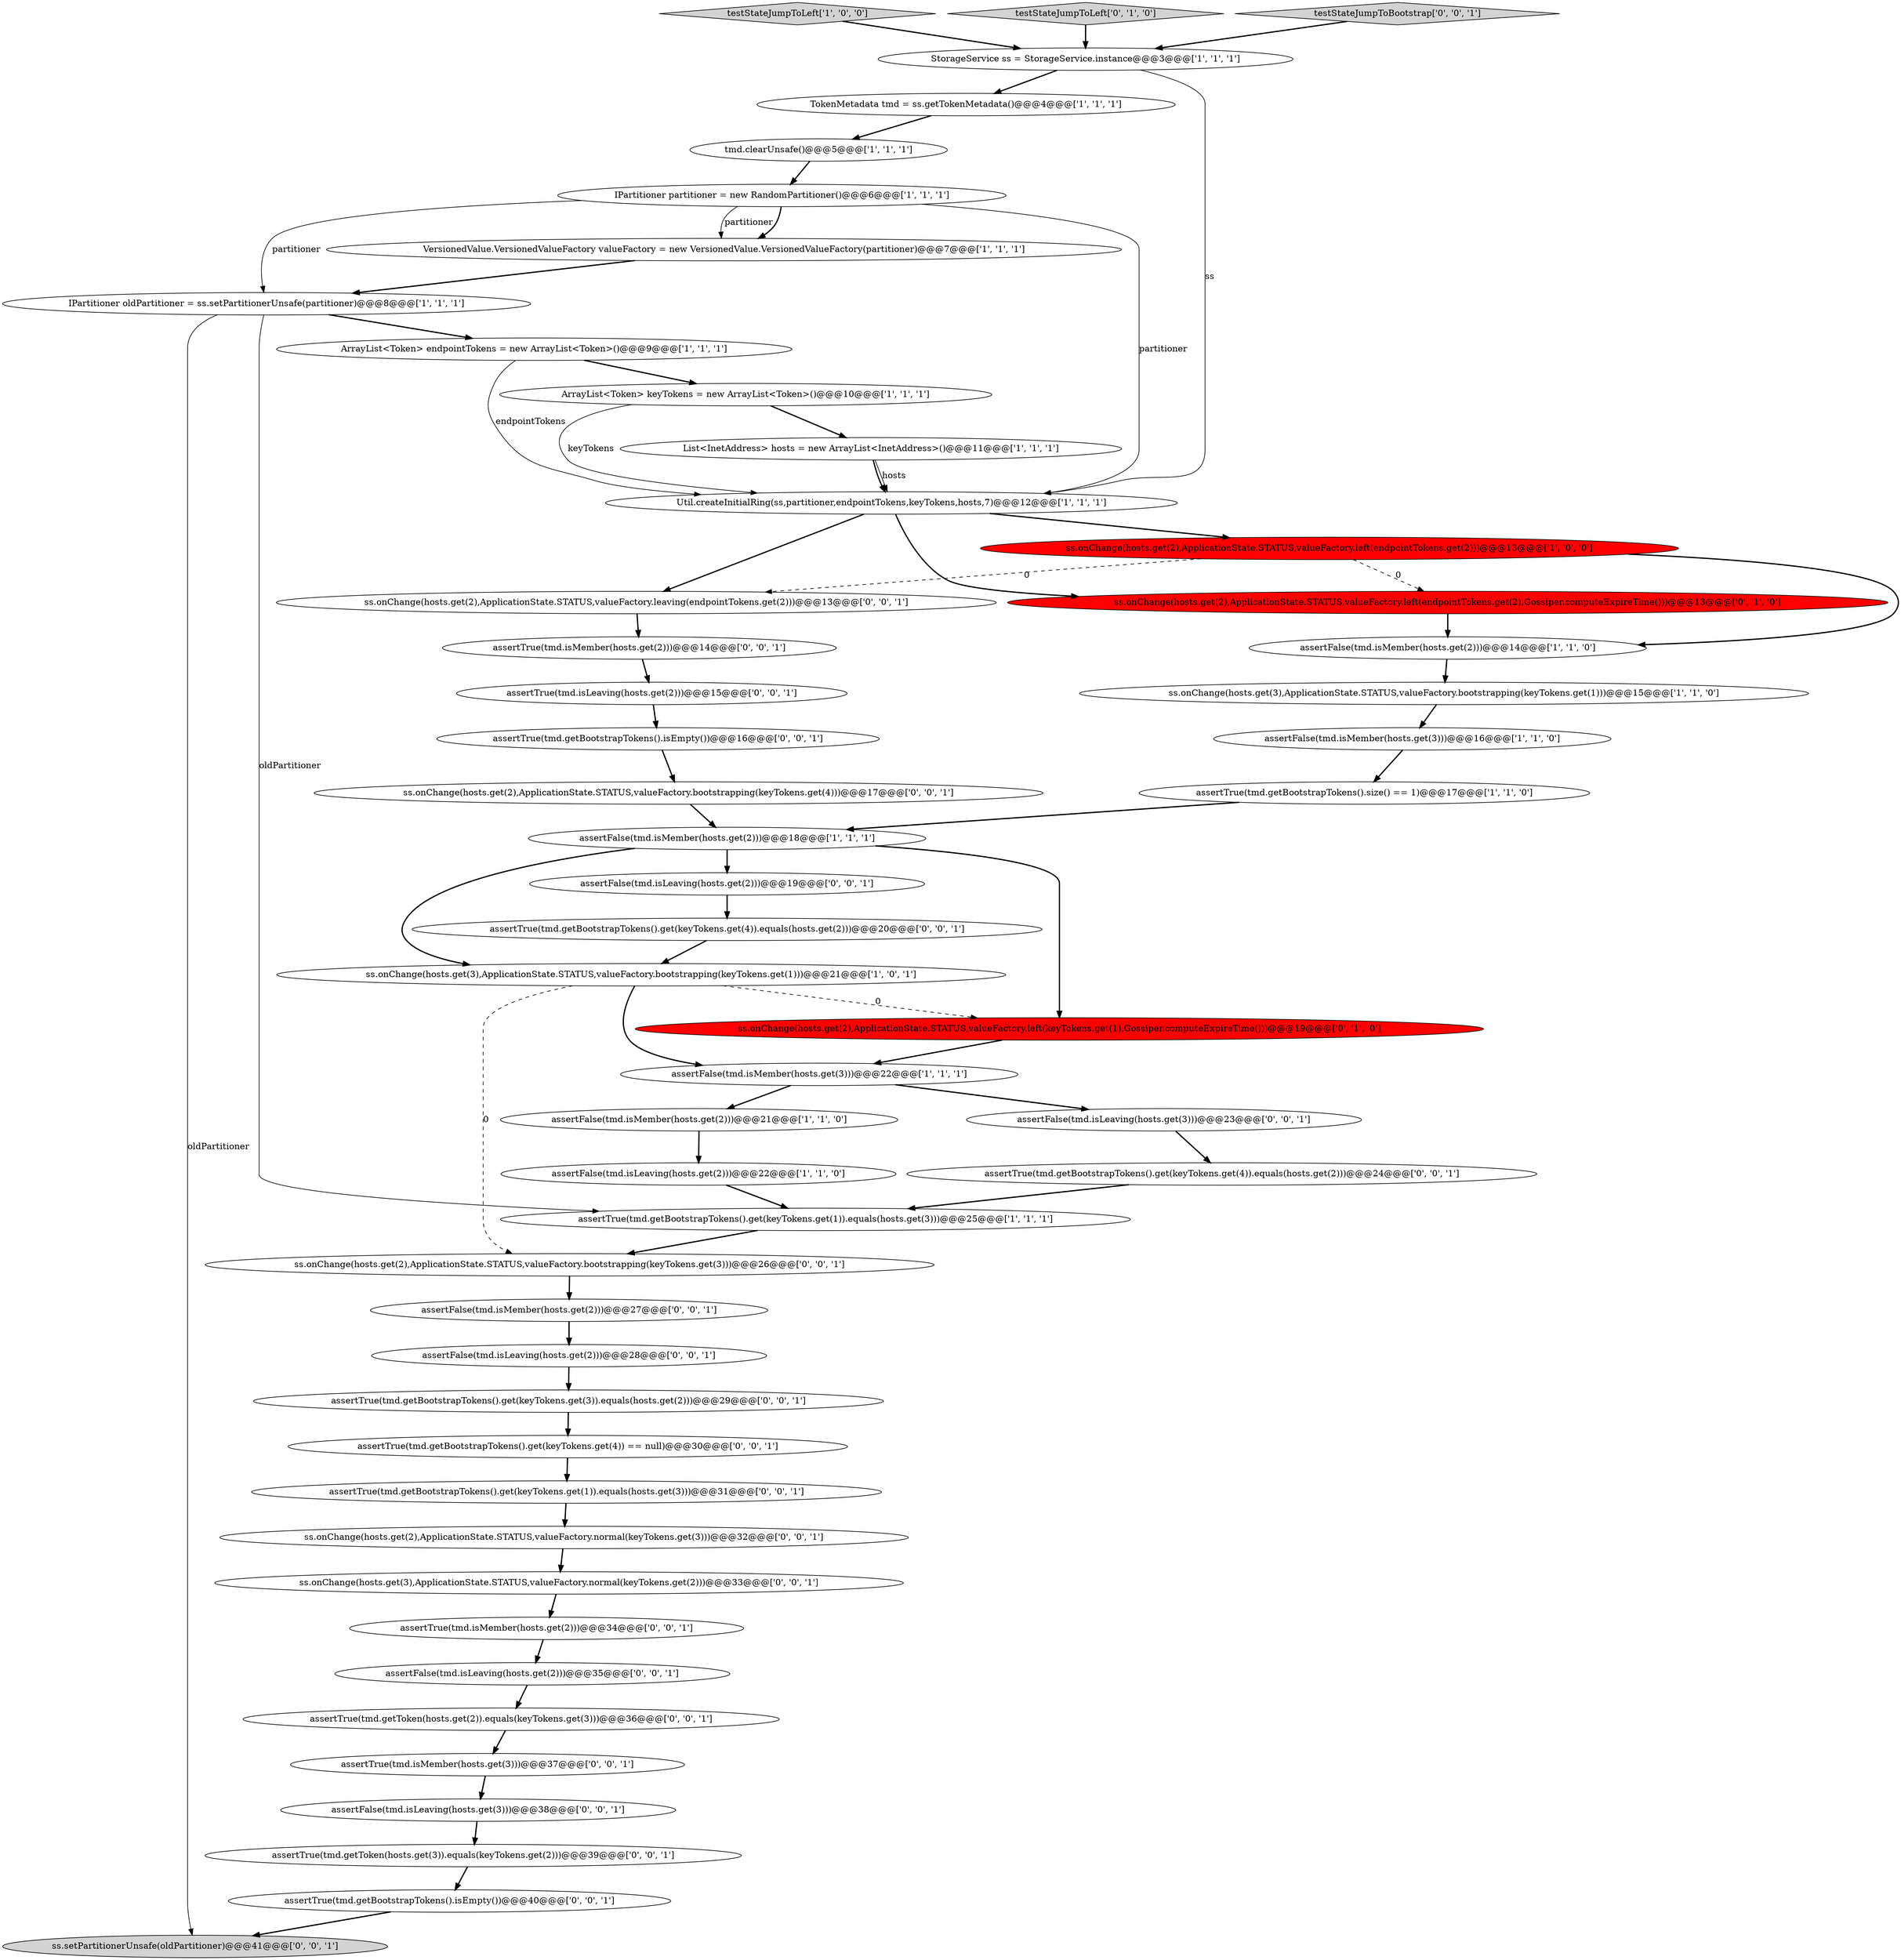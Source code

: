 digraph {
15 [style = filled, label = "ss.onChange(hosts.get(3),ApplicationState.STATUS,valueFactory.bootstrapping(keyTokens.get(1)))@@@15@@@['1', '1', '0']", fillcolor = white, shape = ellipse image = "AAA0AAABBB1BBB"];
11 [style = filled, label = "assertTrue(tmd.getBootstrapTokens().size() == 1)@@@17@@@['1', '1', '0']", fillcolor = white, shape = ellipse image = "AAA0AAABBB1BBB"];
4 [style = filled, label = "TokenMetadata tmd = ss.getTokenMetadata()@@@4@@@['1', '1', '1']", fillcolor = white, shape = ellipse image = "AAA0AAABBB1BBB"];
42 [style = filled, label = "ss.onChange(hosts.get(3),ApplicationState.STATUS,valueFactory.normal(keyTokens.get(2)))@@@33@@@['0', '0', '1']", fillcolor = white, shape = ellipse image = "AAA0AAABBB3BBB"];
19 [style = filled, label = "Util.createInitialRing(ss,partitioner,endpointTokens,keyTokens,hosts,7)@@@12@@@['1', '1', '1']", fillcolor = white, shape = ellipse image = "AAA0AAABBB1BBB"];
1 [style = filled, label = "ss.onChange(hosts.get(3),ApplicationState.STATUS,valueFactory.bootstrapping(keyTokens.get(1)))@@@21@@@['1', '0', '1']", fillcolor = white, shape = ellipse image = "AAA0AAABBB1BBB"];
6 [style = filled, label = "assertTrue(tmd.getBootstrapTokens().get(keyTokens.get(1)).equals(hosts.get(3)))@@@25@@@['1', '1', '1']", fillcolor = white, shape = ellipse image = "AAA0AAABBB1BBB"];
48 [style = filled, label = "assertFalse(tmd.isLeaving(hosts.get(3)))@@@23@@@['0', '0', '1']", fillcolor = white, shape = ellipse image = "AAA0AAABBB3BBB"];
23 [style = filled, label = "ss.onChange(hosts.get(2),ApplicationState.STATUS,valueFactory.left(keyTokens.get(1),Gossiper.computeExpireTime()))@@@19@@@['0', '1', '0']", fillcolor = red, shape = ellipse image = "AAA1AAABBB2BBB"];
27 [style = filled, label = "assertFalse(tmd.isMember(hosts.get(2)))@@@27@@@['0', '0', '1']", fillcolor = white, shape = ellipse image = "AAA0AAABBB3BBB"];
32 [style = filled, label = "assertTrue(tmd.getBootstrapTokens().get(keyTokens.get(1)).equals(hosts.get(3)))@@@31@@@['0', '0', '1']", fillcolor = white, shape = ellipse image = "AAA0AAABBB3BBB"];
7 [style = filled, label = "testStateJumpToLeft['1', '0', '0']", fillcolor = lightgray, shape = diamond image = "AAA0AAABBB1BBB"];
28 [style = filled, label = "assertTrue(tmd.getBootstrapTokens().get(keyTokens.get(3)).equals(hosts.get(2)))@@@29@@@['0', '0', '1']", fillcolor = white, shape = ellipse image = "AAA0AAABBB3BBB"];
18 [style = filled, label = "ArrayList<Token> endpointTokens = new ArrayList<Token>()@@@9@@@['1', '1', '1']", fillcolor = white, shape = ellipse image = "AAA0AAABBB1BBB"];
14 [style = filled, label = "ss.onChange(hosts.get(2),ApplicationState.STATUS,valueFactory.left(endpointTokens.get(2)))@@@13@@@['1', '0', '0']", fillcolor = red, shape = ellipse image = "AAA1AAABBB1BBB"];
31 [style = filled, label = "assertTrue(tmd.getBootstrapTokens().isEmpty())@@@40@@@['0', '0', '1']", fillcolor = white, shape = ellipse image = "AAA0AAABBB3BBB"];
13 [style = filled, label = "IPartitioner partitioner = new RandomPartitioner()@@@6@@@['1', '1', '1']", fillcolor = white, shape = ellipse image = "AAA0AAABBB1BBB"];
20 [style = filled, label = "StorageService ss = StorageService.instance@@@3@@@['1', '1', '1']", fillcolor = white, shape = ellipse image = "AAA0AAABBB1BBB"];
3 [style = filled, label = "assertFalse(tmd.isMember(hosts.get(2)))@@@14@@@['1', '1', '0']", fillcolor = white, shape = ellipse image = "AAA0AAABBB1BBB"];
43 [style = filled, label = "assertTrue(tmd.getBootstrapTokens().get(keyTokens.get(4)) == null)@@@30@@@['0', '0', '1']", fillcolor = white, shape = ellipse image = "AAA0AAABBB3BBB"];
45 [style = filled, label = "assertTrue(tmd.getBootstrapTokens().get(keyTokens.get(4)).equals(hosts.get(2)))@@@20@@@['0', '0', '1']", fillcolor = white, shape = ellipse image = "AAA0AAABBB3BBB"];
47 [style = filled, label = "assertTrue(tmd.isMember(hosts.get(2)))@@@14@@@['0', '0', '1']", fillcolor = white, shape = ellipse image = "AAA0AAABBB3BBB"];
9 [style = filled, label = "assertFalse(tmd.isMember(hosts.get(3)))@@@22@@@['1', '1', '1']", fillcolor = white, shape = ellipse image = "AAA0AAABBB1BBB"];
46 [style = filled, label = "assertFalse(tmd.isLeaving(hosts.get(2)))@@@28@@@['0', '0', '1']", fillcolor = white, shape = ellipse image = "AAA0AAABBB3BBB"];
26 [style = filled, label = "assertTrue(tmd.getBootstrapTokens().get(keyTokens.get(4)).equals(hosts.get(2)))@@@24@@@['0', '0', '1']", fillcolor = white, shape = ellipse image = "AAA0AAABBB3BBB"];
5 [style = filled, label = "assertFalse(tmd.isMember(hosts.get(2)))@@@18@@@['1', '1', '1']", fillcolor = white, shape = ellipse image = "AAA0AAABBB1BBB"];
12 [style = filled, label = "tmd.clearUnsafe()@@@5@@@['1', '1', '1']", fillcolor = white, shape = ellipse image = "AAA0AAABBB1BBB"];
17 [style = filled, label = "assertFalse(tmd.isLeaving(hosts.get(2)))@@@22@@@['1', '1', '0']", fillcolor = white, shape = ellipse image = "AAA0AAABBB1BBB"];
37 [style = filled, label = "ss.onChange(hosts.get(2),ApplicationState.STATUS,valueFactory.bootstrapping(keyTokens.get(4)))@@@17@@@['0', '0', '1']", fillcolor = white, shape = ellipse image = "AAA0AAABBB3BBB"];
36 [style = filled, label = "ss.setPartitionerUnsafe(oldPartitioner)@@@41@@@['0', '0', '1']", fillcolor = lightgray, shape = ellipse image = "AAA0AAABBB3BBB"];
25 [style = filled, label = "ss.onChange(hosts.get(2),ApplicationState.STATUS,valueFactory.leaving(endpointTokens.get(2)))@@@13@@@['0', '0', '1']", fillcolor = white, shape = ellipse image = "AAA0AAABBB3BBB"];
34 [style = filled, label = "assertFalse(tmd.isLeaving(hosts.get(3)))@@@38@@@['0', '0', '1']", fillcolor = white, shape = ellipse image = "AAA0AAABBB3BBB"];
8 [style = filled, label = "List<InetAddress> hosts = new ArrayList<InetAddress>()@@@11@@@['1', '1', '1']", fillcolor = white, shape = ellipse image = "AAA0AAABBB1BBB"];
50 [style = filled, label = "assertTrue(tmd.isMember(hosts.get(2)))@@@34@@@['0', '0', '1']", fillcolor = white, shape = ellipse image = "AAA0AAABBB3BBB"];
22 [style = filled, label = "testStateJumpToLeft['0', '1', '0']", fillcolor = lightgray, shape = diamond image = "AAA0AAABBB2BBB"];
44 [style = filled, label = "assertTrue(tmd.getBootstrapTokens().isEmpty())@@@16@@@['0', '0', '1']", fillcolor = white, shape = ellipse image = "AAA0AAABBB3BBB"];
16 [style = filled, label = "IPartitioner oldPartitioner = ss.setPartitionerUnsafe(partitioner)@@@8@@@['1', '1', '1']", fillcolor = white, shape = ellipse image = "AAA0AAABBB1BBB"];
21 [style = filled, label = "assertFalse(tmd.isMember(hosts.get(2)))@@@21@@@['1', '1', '0']", fillcolor = white, shape = ellipse image = "AAA0AAABBB1BBB"];
30 [style = filled, label = "assertTrue(tmd.isMember(hosts.get(3)))@@@37@@@['0', '0', '1']", fillcolor = white, shape = ellipse image = "AAA0AAABBB3BBB"];
0 [style = filled, label = "ArrayList<Token> keyTokens = new ArrayList<Token>()@@@10@@@['1', '1', '1']", fillcolor = white, shape = ellipse image = "AAA0AAABBB1BBB"];
10 [style = filled, label = "assertFalse(tmd.isMember(hosts.get(3)))@@@16@@@['1', '1', '0']", fillcolor = white, shape = ellipse image = "AAA0AAABBB1BBB"];
41 [style = filled, label = "assertTrue(tmd.isLeaving(hosts.get(2)))@@@15@@@['0', '0', '1']", fillcolor = white, shape = ellipse image = "AAA0AAABBB3BBB"];
2 [style = filled, label = "VersionedValue.VersionedValueFactory valueFactory = new VersionedValue.VersionedValueFactory(partitioner)@@@7@@@['1', '1', '1']", fillcolor = white, shape = ellipse image = "AAA0AAABBB1BBB"];
40 [style = filled, label = "assertTrue(tmd.getToken(hosts.get(2)).equals(keyTokens.get(3)))@@@36@@@['0', '0', '1']", fillcolor = white, shape = ellipse image = "AAA0AAABBB3BBB"];
39 [style = filled, label = "assertTrue(tmd.getToken(hosts.get(3)).equals(keyTokens.get(2)))@@@39@@@['0', '0', '1']", fillcolor = white, shape = ellipse image = "AAA0AAABBB3BBB"];
35 [style = filled, label = "assertFalse(tmd.isLeaving(hosts.get(2)))@@@35@@@['0', '0', '1']", fillcolor = white, shape = ellipse image = "AAA0AAABBB3BBB"];
29 [style = filled, label = "testStateJumpToBootstrap['0', '0', '1']", fillcolor = lightgray, shape = diamond image = "AAA0AAABBB3BBB"];
24 [style = filled, label = "ss.onChange(hosts.get(2),ApplicationState.STATUS,valueFactory.left(endpointTokens.get(2),Gossiper.computeExpireTime()))@@@13@@@['0', '1', '0']", fillcolor = red, shape = ellipse image = "AAA1AAABBB2BBB"];
38 [style = filled, label = "ss.onChange(hosts.get(2),ApplicationState.STATUS,valueFactory.bootstrapping(keyTokens.get(3)))@@@26@@@['0', '0', '1']", fillcolor = white, shape = ellipse image = "AAA0AAABBB3BBB"];
49 [style = filled, label = "assertFalse(tmd.isLeaving(hosts.get(2)))@@@19@@@['0', '0', '1']", fillcolor = white, shape = ellipse image = "AAA0AAABBB3BBB"];
33 [style = filled, label = "ss.onChange(hosts.get(2),ApplicationState.STATUS,valueFactory.normal(keyTokens.get(3)))@@@32@@@['0', '0', '1']", fillcolor = white, shape = ellipse image = "AAA0AAABBB3BBB"];
14->24 [style = dashed, label="0"];
14->3 [style = bold, label=""];
49->45 [style = bold, label=""];
15->10 [style = bold, label=""];
25->47 [style = bold, label=""];
16->18 [style = bold, label=""];
42->50 [style = bold, label=""];
0->19 [style = solid, label="keyTokens"];
5->23 [style = bold, label=""];
46->28 [style = bold, label=""];
17->6 [style = bold, label=""];
14->25 [style = dashed, label="0"];
8->19 [style = bold, label=""];
16->36 [style = solid, label="oldPartitioner"];
43->32 [style = bold, label=""];
38->27 [style = bold, label=""];
31->36 [style = bold, label=""];
9->48 [style = bold, label=""];
13->2 [style = solid, label="partitioner"];
13->16 [style = solid, label="partitioner"];
3->15 [style = bold, label=""];
30->34 [style = bold, label=""];
7->20 [style = bold, label=""];
26->6 [style = bold, label=""];
32->33 [style = bold, label=""];
8->19 [style = solid, label="hosts"];
1->9 [style = bold, label=""];
19->25 [style = bold, label=""];
20->4 [style = bold, label=""];
19->24 [style = bold, label=""];
48->26 [style = bold, label=""];
37->5 [style = bold, label=""];
45->1 [style = bold, label=""];
12->13 [style = bold, label=""];
5->1 [style = bold, label=""];
11->5 [style = bold, label=""];
6->38 [style = bold, label=""];
35->40 [style = bold, label=""];
29->20 [style = bold, label=""];
5->49 [style = bold, label=""];
27->46 [style = bold, label=""];
19->14 [style = bold, label=""];
28->43 [style = bold, label=""];
22->20 [style = bold, label=""];
39->31 [style = bold, label=""];
20->19 [style = solid, label="ss"];
33->42 [style = bold, label=""];
34->39 [style = bold, label=""];
0->8 [style = bold, label=""];
9->21 [style = bold, label=""];
47->41 [style = bold, label=""];
4->12 [style = bold, label=""];
13->19 [style = solid, label="partitioner"];
18->19 [style = solid, label="endpointTokens"];
1->38 [style = dashed, label="0"];
40->30 [style = bold, label=""];
44->37 [style = bold, label=""];
50->35 [style = bold, label=""];
16->6 [style = solid, label="oldPartitioner"];
23->9 [style = bold, label=""];
41->44 [style = bold, label=""];
21->17 [style = bold, label=""];
24->3 [style = bold, label=""];
18->0 [style = bold, label=""];
1->23 [style = dashed, label="0"];
13->2 [style = bold, label=""];
10->11 [style = bold, label=""];
2->16 [style = bold, label=""];
}

